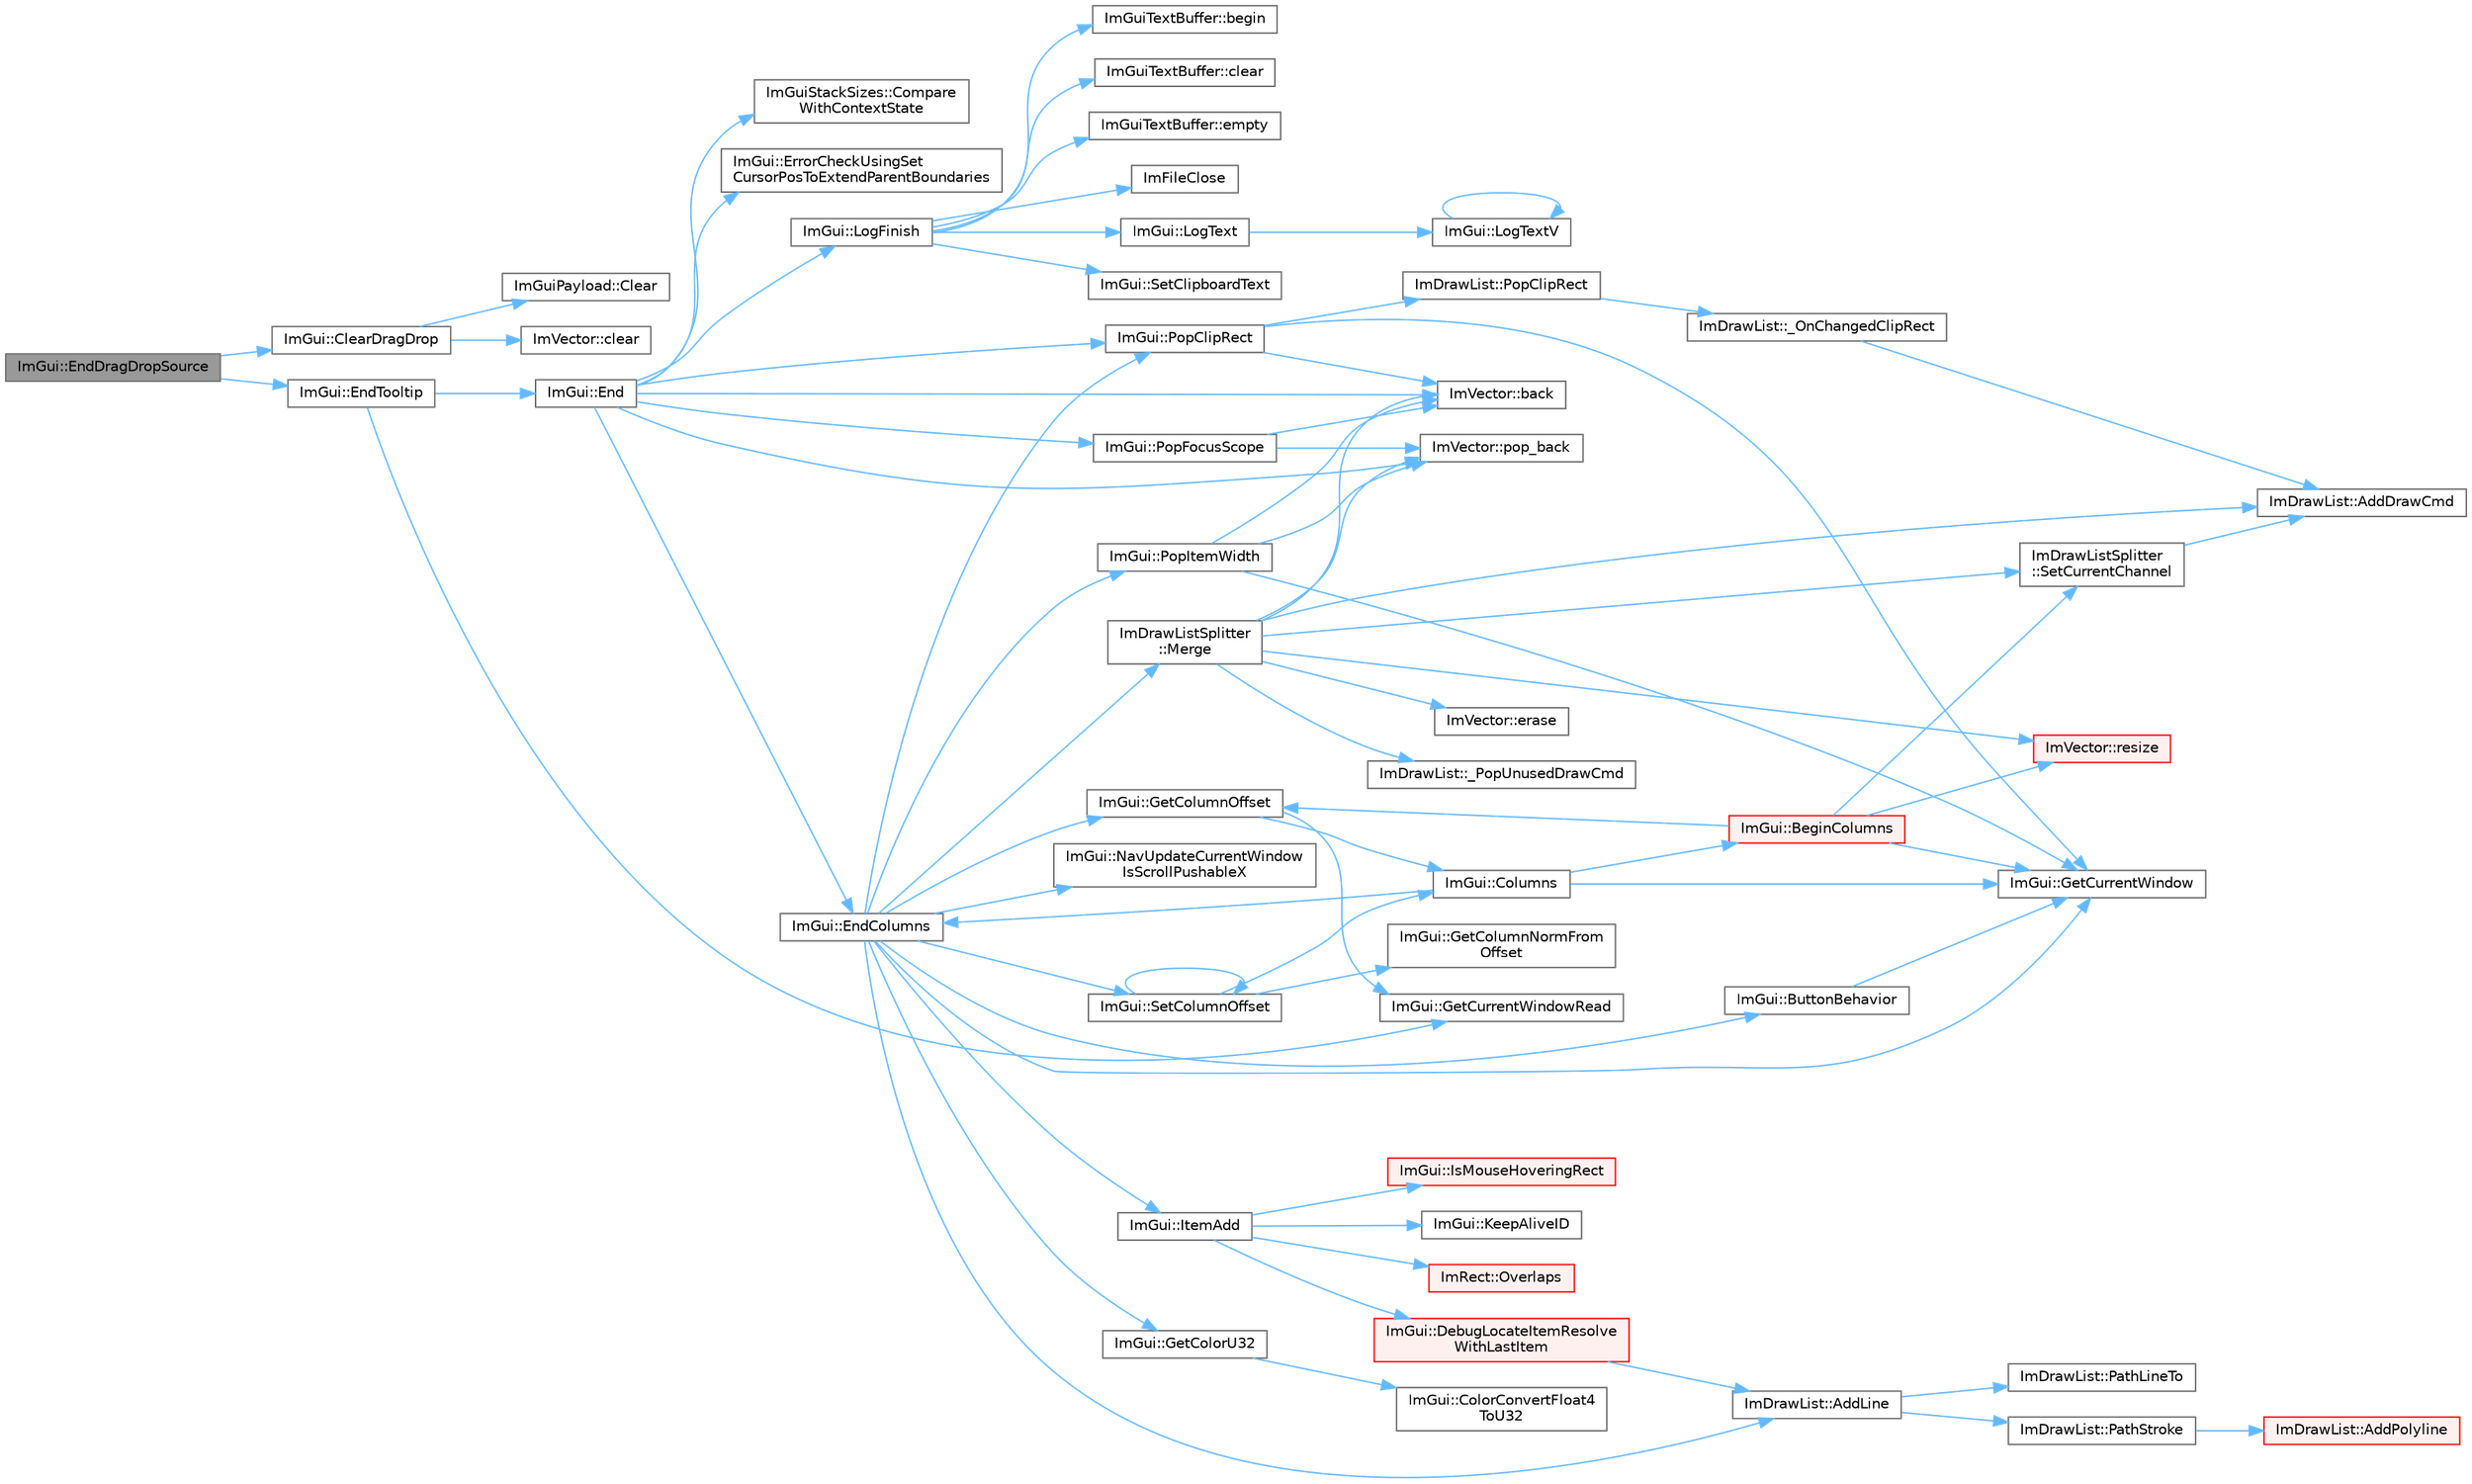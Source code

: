 digraph "ImGui::EndDragDropSource"
{
 // LATEX_PDF_SIZE
  bgcolor="transparent";
  edge [fontname=Helvetica,fontsize=10,labelfontname=Helvetica,labelfontsize=10];
  node [fontname=Helvetica,fontsize=10,shape=box,height=0.2,width=0.4];
  rankdir="LR";
  Node1 [id="Node000001",label="ImGui::EndDragDropSource",height=0.2,width=0.4,color="gray40", fillcolor="grey60", style="filled", fontcolor="black",tooltip=" "];
  Node1 -> Node2 [id="edge1_Node000001_Node000002",color="steelblue1",style="solid",tooltip=" "];
  Node2 [id="Node000002",label="ImGui::ClearDragDrop",height=0.2,width=0.4,color="grey40", fillcolor="white", style="filled",URL="$namespace_im_gui.html#adae8f94649956a2a717c00dbf81a5df9",tooltip=" "];
  Node2 -> Node3 [id="edge2_Node000002_Node000003",color="steelblue1",style="solid",tooltip=" "];
  Node3 [id="Node000003",label="ImGuiPayload::Clear",height=0.2,width=0.4,color="grey40", fillcolor="white", style="filled",URL="$struct_im_gui_payload.html#a88c2293d356eb05e7a30d7693de186f2",tooltip=" "];
  Node2 -> Node4 [id="edge3_Node000002_Node000004",color="steelblue1",style="solid",tooltip=" "];
  Node4 [id="Node000004",label="ImVector::clear",height=0.2,width=0.4,color="grey40", fillcolor="white", style="filled",URL="$struct_im_vector.html#ae2d401b4ec5f1113cdb8edb5a61a38f7",tooltip=" "];
  Node1 -> Node5 [id="edge4_Node000001_Node000005",color="steelblue1",style="solid",tooltip=" "];
  Node5 [id="Node000005",label="ImGui::EndTooltip",height=0.2,width=0.4,color="grey40", fillcolor="white", style="filled",URL="$namespace_im_gui.html#ac8d75c160cfdf43d512f773ca133a1c6",tooltip=" "];
  Node5 -> Node6 [id="edge5_Node000005_Node000006",color="steelblue1",style="solid",tooltip=" "];
  Node6 [id="Node000006",label="ImGui::End",height=0.2,width=0.4,color="grey40", fillcolor="white", style="filled",URL="$namespace_im_gui.html#a5479d93794a004c67ceb6d13f37c8254",tooltip=" "];
  Node6 -> Node7 [id="edge6_Node000006_Node000007",color="steelblue1",style="solid",tooltip=" "];
  Node7 [id="Node000007",label="ImVector::back",height=0.2,width=0.4,color="grey40", fillcolor="white", style="filled",URL="$struct_im_vector.html#a2d80e87e81b1b01143c8d8be93e6fde1",tooltip=" "];
  Node6 -> Node8 [id="edge7_Node000006_Node000008",color="steelblue1",style="solid",tooltip=" "];
  Node8 [id="Node000008",label="ImGuiStackSizes::Compare\lWithContextState",height=0.2,width=0.4,color="grey40", fillcolor="white", style="filled",URL="$struct_im_gui_stack_sizes.html#a800d27777904276582b3a6d8c2cab961",tooltip=" "];
  Node6 -> Node9 [id="edge8_Node000006_Node000009",color="steelblue1",style="solid",tooltip=" "];
  Node9 [id="Node000009",label="ImGui::EndColumns",height=0.2,width=0.4,color="grey40", fillcolor="white", style="filled",URL="$namespace_im_gui.html#af93bed3bce5475fe4d525d744f16aa20",tooltip=" "];
  Node9 -> Node10 [id="edge9_Node000009_Node000010",color="steelblue1",style="solid",tooltip=" "];
  Node10 [id="Node000010",label="ImDrawList::AddLine",height=0.2,width=0.4,color="grey40", fillcolor="white", style="filled",URL="$struct_im_draw_list.html#aa21e5a1c6e00239581f97d344fc0db61",tooltip=" "];
  Node10 -> Node11 [id="edge10_Node000010_Node000011",color="steelblue1",style="solid",tooltip=" "];
  Node11 [id="Node000011",label="ImDrawList::PathLineTo",height=0.2,width=0.4,color="grey40", fillcolor="white", style="filled",URL="$struct_im_draw_list.html#a828d944325ed58d8b57abd3647bffaaf",tooltip=" "];
  Node10 -> Node12 [id="edge11_Node000010_Node000012",color="steelblue1",style="solid",tooltip=" "];
  Node12 [id="Node000012",label="ImDrawList::PathStroke",height=0.2,width=0.4,color="grey40", fillcolor="white", style="filled",URL="$struct_im_draw_list.html#a60bf9040ef3d09b39c4ba8f5a2a68ae9",tooltip=" "];
  Node12 -> Node13 [id="edge12_Node000012_Node000013",color="steelblue1",style="solid",tooltip=" "];
  Node13 [id="Node000013",label="ImDrawList::AddPolyline",height=0.2,width=0.4,color="red", fillcolor="#FFF0F0", style="filled",URL="$struct_im_draw_list.html#abc568847b1113e624456436bfab1b307",tooltip=" "];
  Node9 -> Node17 [id="edge13_Node000009_Node000017",color="steelblue1",style="solid",tooltip=" "];
  Node17 [id="Node000017",label="ImGui::ButtonBehavior",height=0.2,width=0.4,color="grey40", fillcolor="white", style="filled",URL="$namespace_im_gui.html#a65a4f18b1bc8ce0f351687922089f374",tooltip=" "];
  Node17 -> Node18 [id="edge14_Node000017_Node000018",color="steelblue1",style="solid",tooltip=" "];
  Node18 [id="Node000018",label="ImGui::GetCurrentWindow",height=0.2,width=0.4,color="grey40", fillcolor="white", style="filled",URL="$namespace_im_gui.html#ac452417b5004ca16a814a72cff153526",tooltip=" "];
  Node9 -> Node19 [id="edge15_Node000009_Node000019",color="steelblue1",style="solid",tooltip=" "];
  Node19 [id="Node000019",label="ImGui::GetColorU32",height=0.2,width=0.4,color="grey40", fillcolor="white", style="filled",URL="$namespace_im_gui.html#a0de2d9bd347d9866511eb8d014e62556",tooltip=" "];
  Node19 -> Node20 [id="edge16_Node000019_Node000020",color="steelblue1",style="solid",tooltip=" "];
  Node20 [id="Node000020",label="ImGui::ColorConvertFloat4\lToU32",height=0.2,width=0.4,color="grey40", fillcolor="white", style="filled",URL="$namespace_im_gui.html#abe2691de0b1a71c774ab24cc91564a94",tooltip=" "];
  Node9 -> Node21 [id="edge17_Node000009_Node000021",color="steelblue1",style="solid",tooltip=" "];
  Node21 [id="Node000021",label="ImGui::GetColumnOffset",height=0.2,width=0.4,color="grey40", fillcolor="white", style="filled",URL="$namespace_im_gui.html#a79c22e9c5c208b6c9534a273be71a9e6",tooltip=" "];
  Node21 -> Node22 [id="edge18_Node000021_Node000022",color="steelblue1",style="solid",tooltip=" "];
  Node22 [id="Node000022",label="ImGui::Columns",height=0.2,width=0.4,color="grey40", fillcolor="white", style="filled",URL="$namespace_im_gui.html#a0e2889956542527c4039b6b8bf5c2a38",tooltip=" "];
  Node22 -> Node23 [id="edge19_Node000022_Node000023",color="steelblue1",style="solid",tooltip=" "];
  Node23 [id="Node000023",label="ImGui::BeginColumns",height=0.2,width=0.4,color="red", fillcolor="#FFF0F0", style="filled",URL="$namespace_im_gui.html#a303fae66ef07f4f86ab242cf81021060",tooltip=" "];
  Node23 -> Node21 [id="edge20_Node000023_Node000021",color="steelblue1",style="solid",tooltip=" "];
  Node23 -> Node18 [id="edge21_Node000023_Node000018",color="steelblue1",style="solid",tooltip=" "];
  Node23 -> Node34 [id="edge22_Node000023_Node000034",color="steelblue1",style="solid",tooltip=" "];
  Node34 [id="Node000034",label="ImVector::resize",height=0.2,width=0.4,color="red", fillcolor="#FFF0F0", style="filled",URL="$struct_im_vector.html#ac371dd62e56ae486b1a5038cf07eee56",tooltip=" "];
  Node23 -> Node45 [id="edge23_Node000023_Node000045",color="steelblue1",style="solid",tooltip=" "];
  Node45 [id="Node000045",label="ImDrawListSplitter\l::SetCurrentChannel",height=0.2,width=0.4,color="grey40", fillcolor="white", style="filled",URL="$struct_im_draw_list_splitter.html#ad3797b0755caa07f3d69a9e3566eb0e5",tooltip=" "];
  Node45 -> Node16 [id="edge24_Node000045_Node000016",color="steelblue1",style="solid",tooltip=" "];
  Node16 [id="Node000016",label="ImDrawList::AddDrawCmd",height=0.2,width=0.4,color="grey40", fillcolor="white", style="filled",URL="$struct_im_draw_list.html#a846714bb0321c6f1f908767abc8559e6",tooltip=" "];
  Node22 -> Node9 [id="edge25_Node000022_Node000009",color="steelblue1",style="solid",tooltip=" "];
  Node22 -> Node18 [id="edge26_Node000022_Node000018",color="steelblue1",style="solid",tooltip=" "];
  Node21 -> Node40 [id="edge27_Node000021_Node000040",color="steelblue1",style="solid",tooltip=" "];
  Node40 [id="Node000040",label="ImGui::GetCurrentWindowRead",height=0.2,width=0.4,color="grey40", fillcolor="white", style="filled",URL="$namespace_im_gui.html#a055af7d6b7b4ae977a9c3c25a98e0d2f",tooltip=" "];
  Node9 -> Node18 [id="edge28_Node000009_Node000018",color="steelblue1",style="solid",tooltip=" "];
  Node9 -> Node47 [id="edge29_Node000009_Node000047",color="steelblue1",style="solid",tooltip=" "];
  Node47 [id="Node000047",label="ImGui::ItemAdd",height=0.2,width=0.4,color="grey40", fillcolor="white", style="filled",URL="$namespace_im_gui.html#a5de8ecd4c80efdca1af7329a2a48121c",tooltip=" "];
  Node47 -> Node48 [id="edge30_Node000047_Node000048",color="steelblue1",style="solid",tooltip=" "];
  Node48 [id="Node000048",label="ImGui::DebugLocateItemResolve\lWithLastItem",height=0.2,width=0.4,color="red", fillcolor="#FFF0F0", style="filled",URL="$namespace_im_gui.html#ae8ab0d7dfc90af8e82db3ed9e7829219",tooltip=" "];
  Node48 -> Node10 [id="edge31_Node000048_Node000010",color="steelblue1",style="solid",tooltip=" "];
  Node47 -> Node56 [id="edge32_Node000047_Node000056",color="steelblue1",style="solid",tooltip=" "];
  Node56 [id="Node000056",label="ImGui::IsMouseHoveringRect",height=0.2,width=0.4,color="red", fillcolor="#FFF0F0", style="filled",URL="$namespace_im_gui.html#ae0b8ea0e06c457316d6aed6c5b2a1c25",tooltip=" "];
  Node47 -> Node59 [id="edge33_Node000047_Node000059",color="steelblue1",style="solid",tooltip=" "];
  Node59 [id="Node000059",label="ImGui::KeepAliveID",height=0.2,width=0.4,color="grey40", fillcolor="white", style="filled",URL="$namespace_im_gui.html#a85a245c78a9f7c351636bdad6e60c488",tooltip=" "];
  Node47 -> Node60 [id="edge34_Node000047_Node000060",color="steelblue1",style="solid",tooltip=" "];
  Node60 [id="Node000060",label="ImRect::Overlaps",height=0.2,width=0.4,color="red", fillcolor="#FFF0F0", style="filled",URL="$struct_im_rect.html#a0af3bade3781e5e7c6afdf71ccfb0d43",tooltip=" "];
  Node9 -> Node61 [id="edge35_Node000009_Node000061",color="steelblue1",style="solid",tooltip=" "];
  Node61 [id="Node000061",label="ImDrawListSplitter\l::Merge",height=0.2,width=0.4,color="grey40", fillcolor="white", style="filled",URL="$struct_im_draw_list_splitter.html#af3fc4bad2abca9e481d476d1877ba5be",tooltip=" "];
  Node61 -> Node62 [id="edge36_Node000061_Node000062",color="steelblue1",style="solid",tooltip=" "];
  Node62 [id="Node000062",label="ImDrawList::_PopUnusedDrawCmd",height=0.2,width=0.4,color="grey40", fillcolor="white", style="filled",URL="$struct_im_draw_list.html#a2cb0295fcd3062bfedbebbad55865455",tooltip=" "];
  Node61 -> Node16 [id="edge37_Node000061_Node000016",color="steelblue1",style="solid",tooltip=" "];
  Node61 -> Node7 [id="edge38_Node000061_Node000007",color="steelblue1",style="solid",tooltip=" "];
  Node61 -> Node63 [id="edge39_Node000061_Node000063",color="steelblue1",style="solid",tooltip=" "];
  Node63 [id="Node000063",label="ImVector::erase",height=0.2,width=0.4,color="grey40", fillcolor="white", style="filled",URL="$struct_im_vector.html#a2f88ac70791f2da6d4168d7b29f38f1e",tooltip=" "];
  Node61 -> Node37 [id="edge40_Node000061_Node000037",color="steelblue1",style="solid",tooltip=" "];
  Node37 [id="Node000037",label="ImVector::pop_back",height=0.2,width=0.4,color="grey40", fillcolor="white", style="filled",URL="$struct_im_vector.html#a3db7ce62d3c429effdb893fbf7148c1c",tooltip=" "];
  Node61 -> Node34 [id="edge41_Node000061_Node000034",color="steelblue1",style="solid",tooltip=" "];
  Node61 -> Node45 [id="edge42_Node000061_Node000045",color="steelblue1",style="solid",tooltip=" "];
  Node9 -> Node64 [id="edge43_Node000009_Node000064",color="steelblue1",style="solid",tooltip=" "];
  Node64 [id="Node000064",label="ImGui::NavUpdateCurrentWindow\lIsScrollPushableX",height=0.2,width=0.4,color="grey40", fillcolor="white", style="filled",URL="$namespace_im_gui.html#a5c0c081852a520c006a0b084d0e8b0cb",tooltip=" "];
  Node9 -> Node65 [id="edge44_Node000009_Node000065",color="steelblue1",style="solid",tooltip=" "];
  Node65 [id="Node000065",label="ImGui::PopClipRect",height=0.2,width=0.4,color="grey40", fillcolor="white", style="filled",URL="$namespace_im_gui.html#aef1c8a6e5a3c70cb10d03d2a2a66dfd8",tooltip=" "];
  Node65 -> Node7 [id="edge45_Node000065_Node000007",color="steelblue1",style="solid",tooltip=" "];
  Node65 -> Node18 [id="edge46_Node000065_Node000018",color="steelblue1",style="solid",tooltip=" "];
  Node65 -> Node66 [id="edge47_Node000065_Node000066",color="steelblue1",style="solid",tooltip=" "];
  Node66 [id="Node000066",label="ImDrawList::PopClipRect",height=0.2,width=0.4,color="grey40", fillcolor="white", style="filled",URL="$struct_im_draw_list.html#a44f40c59ca755f559020f5a7fa81103a",tooltip=" "];
  Node66 -> Node43 [id="edge48_Node000066_Node000043",color="steelblue1",style="solid",tooltip=" "];
  Node43 [id="Node000043",label="ImDrawList::_OnChangedClipRect",height=0.2,width=0.4,color="grey40", fillcolor="white", style="filled",URL="$struct_im_draw_list.html#a8e51ddbe1f9732bc271ce807bec23f54",tooltip=" "];
  Node43 -> Node16 [id="edge49_Node000043_Node000016",color="steelblue1",style="solid",tooltip=" "];
  Node9 -> Node67 [id="edge50_Node000009_Node000067",color="steelblue1",style="solid",tooltip=" "];
  Node67 [id="Node000067",label="ImGui::PopItemWidth",height=0.2,width=0.4,color="grey40", fillcolor="white", style="filled",URL="$namespace_im_gui.html#ad29a3fc0cb5dfc7f9fc7224512ce90bf",tooltip=" "];
  Node67 -> Node7 [id="edge51_Node000067_Node000007",color="steelblue1",style="solid",tooltip=" "];
  Node67 -> Node18 [id="edge52_Node000067_Node000018",color="steelblue1",style="solid",tooltip=" "];
  Node67 -> Node37 [id="edge53_Node000067_Node000037",color="steelblue1",style="solid",tooltip=" "];
  Node9 -> Node68 [id="edge54_Node000009_Node000068",color="steelblue1",style="solid",tooltip=" "];
  Node68 [id="Node000068",label="ImGui::SetColumnOffset",height=0.2,width=0.4,color="grey40", fillcolor="white", style="filled",URL="$namespace_im_gui.html#a8cc207211d6cf3f77b505e24aed4ebcc",tooltip=" "];
  Node68 -> Node22 [id="edge55_Node000068_Node000022",color="steelblue1",style="solid",tooltip=" "];
  Node68 -> Node69 [id="edge56_Node000068_Node000069",color="steelblue1",style="solid",tooltip=" "];
  Node69 [id="Node000069",label="ImGui::GetColumnNormFrom\lOffset",height=0.2,width=0.4,color="grey40", fillcolor="white", style="filled",URL="$namespace_im_gui.html#ad43f0dd1dbdbb9df814e4b42afe747d0",tooltip=" "];
  Node68 -> Node68 [id="edge57_Node000068_Node000068",color="steelblue1",style="solid",tooltip=" "];
  Node6 -> Node70 [id="edge58_Node000006_Node000070",color="steelblue1",style="solid",tooltip=" "];
  Node70 [id="Node000070",label="ImGui::ErrorCheckUsingSet\lCursorPosToExtendParentBoundaries",height=0.2,width=0.4,color="grey40", fillcolor="white", style="filled",URL="$namespace_im_gui.html#ad5832500c14abd9e76e376b82701385b",tooltip=" "];
  Node6 -> Node71 [id="edge59_Node000006_Node000071",color="steelblue1",style="solid",tooltip=" "];
  Node71 [id="Node000071",label="ImGui::LogFinish",height=0.2,width=0.4,color="grey40", fillcolor="white", style="filled",URL="$namespace_im_gui.html#a2ebcd048d1ca025fb972e1c2e920e3f3",tooltip=" "];
  Node71 -> Node72 [id="edge60_Node000071_Node000072",color="steelblue1",style="solid",tooltip=" "];
  Node72 [id="Node000072",label="ImGuiTextBuffer::begin",height=0.2,width=0.4,color="grey40", fillcolor="white", style="filled",URL="$struct_im_gui_text_buffer.html#ad971435d81bc0b957cdb59f5d58eaacd",tooltip=" "];
  Node71 -> Node73 [id="edge61_Node000071_Node000073",color="steelblue1",style="solid",tooltip=" "];
  Node73 [id="Node000073",label="ImGuiTextBuffer::clear",height=0.2,width=0.4,color="grey40", fillcolor="white", style="filled",URL="$struct_im_gui_text_buffer.html#a9e4edc9f950bc9e35d5c3b3071dbc0df",tooltip=" "];
  Node71 -> Node74 [id="edge62_Node000071_Node000074",color="steelblue1",style="solid",tooltip=" "];
  Node74 [id="Node000074",label="ImGuiTextBuffer::empty",height=0.2,width=0.4,color="grey40", fillcolor="white", style="filled",URL="$struct_im_gui_text_buffer.html#affd606443a661cd0fcce0d381bc8cf98",tooltip=" "];
  Node71 -> Node75 [id="edge63_Node000071_Node000075",color="steelblue1",style="solid",tooltip=" "];
  Node75 [id="Node000075",label="ImFileClose",height=0.2,width=0.4,color="grey40", fillcolor="white", style="filled",URL="$imgui_8cpp.html#ac4a6194720e9d693bc9d34e97d9465aa",tooltip=" "];
  Node71 -> Node76 [id="edge64_Node000071_Node000076",color="steelblue1",style="solid",tooltip=" "];
  Node76 [id="Node000076",label="ImGui::LogText",height=0.2,width=0.4,color="grey40", fillcolor="white", style="filled",URL="$namespace_im_gui.html#aa548475d8f771ab6524d73d900a41198",tooltip=" "];
  Node76 -> Node77 [id="edge65_Node000076_Node000077",color="steelblue1",style="solid",tooltip=" "];
  Node77 [id="Node000077",label="ImGui::LogTextV",height=0.2,width=0.4,color="grey40", fillcolor="white", style="filled",URL="$namespace_im_gui.html#a98df9ecc95235a208c834945c71df3a0",tooltip=" "];
  Node77 -> Node77 [id="edge66_Node000077_Node000077",color="steelblue1",style="solid",tooltip=" "];
  Node71 -> Node78 [id="edge67_Node000071_Node000078",color="steelblue1",style="solid",tooltip=" "];
  Node78 [id="Node000078",label="ImGui::SetClipboardText",height=0.2,width=0.4,color="grey40", fillcolor="white", style="filled",URL="$namespace_im_gui.html#aa4824a1b351c063b4aff9b9f4fb5fd4d",tooltip=" "];
  Node6 -> Node37 [id="edge68_Node000006_Node000037",color="steelblue1",style="solid",tooltip=" "];
  Node6 -> Node65 [id="edge69_Node000006_Node000065",color="steelblue1",style="solid",tooltip=" "];
  Node6 -> Node79 [id="edge70_Node000006_Node000079",color="steelblue1",style="solid",tooltip=" "];
  Node79 [id="Node000079",label="ImGui::PopFocusScope",height=0.2,width=0.4,color="grey40", fillcolor="white", style="filled",URL="$namespace_im_gui.html#a660bc1ff7f6d971fc4b4236e87409b38",tooltip=" "];
  Node79 -> Node7 [id="edge71_Node000079_Node000007",color="steelblue1",style="solid",tooltip=" "];
  Node79 -> Node37 [id="edge72_Node000079_Node000037",color="steelblue1",style="solid",tooltip=" "];
  Node5 -> Node40 [id="edge73_Node000005_Node000040",color="steelblue1",style="solid",tooltip=" "];
}
